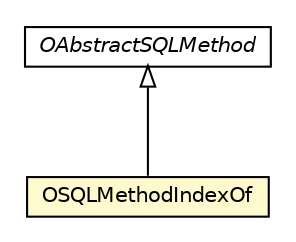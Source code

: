 #!/usr/local/bin/dot
#
# Class diagram 
# Generated by UMLGraph version R5_6-24-gf6e263 (http://www.umlgraph.org/)
#

digraph G {
	edge [fontname="Helvetica",fontsize=10,labelfontname="Helvetica",labelfontsize=10];
	node [fontname="Helvetica",fontsize=10,shape=plaintext];
	nodesep=0.25;
	ranksep=0.5;
	// com.orientechnologies.orient.core.sql.method.misc.OSQLMethodIndexOf
	c3475849 [label=<<table title="com.orientechnologies.orient.core.sql.method.misc.OSQLMethodIndexOf" border="0" cellborder="1" cellspacing="0" cellpadding="2" port="p" bgcolor="lemonChiffon" href="./OSQLMethodIndexOf.html">
		<tr><td><table border="0" cellspacing="0" cellpadding="1">
<tr><td align="center" balign="center"> OSQLMethodIndexOf </td></tr>
		</table></td></tr>
		</table>>, URL="./OSQLMethodIndexOf.html", fontname="Helvetica", fontcolor="black", fontsize=10.0];
	// com.orientechnologies.orient.core.sql.method.misc.OAbstractSQLMethod
	c3475851 [label=<<table title="com.orientechnologies.orient.core.sql.method.misc.OAbstractSQLMethod" border="0" cellborder="1" cellspacing="0" cellpadding="2" port="p" href="./OAbstractSQLMethod.html">
		<tr><td><table border="0" cellspacing="0" cellpadding="1">
<tr><td align="center" balign="center"><font face="Helvetica-Oblique"> OAbstractSQLMethod </font></td></tr>
		</table></td></tr>
		</table>>, URL="./OAbstractSQLMethod.html", fontname="Helvetica", fontcolor="black", fontsize=10.0];
	//com.orientechnologies.orient.core.sql.method.misc.OSQLMethodIndexOf extends com.orientechnologies.orient.core.sql.method.misc.OAbstractSQLMethod
	c3475851:p -> c3475849:p [dir=back,arrowtail=empty];
}

